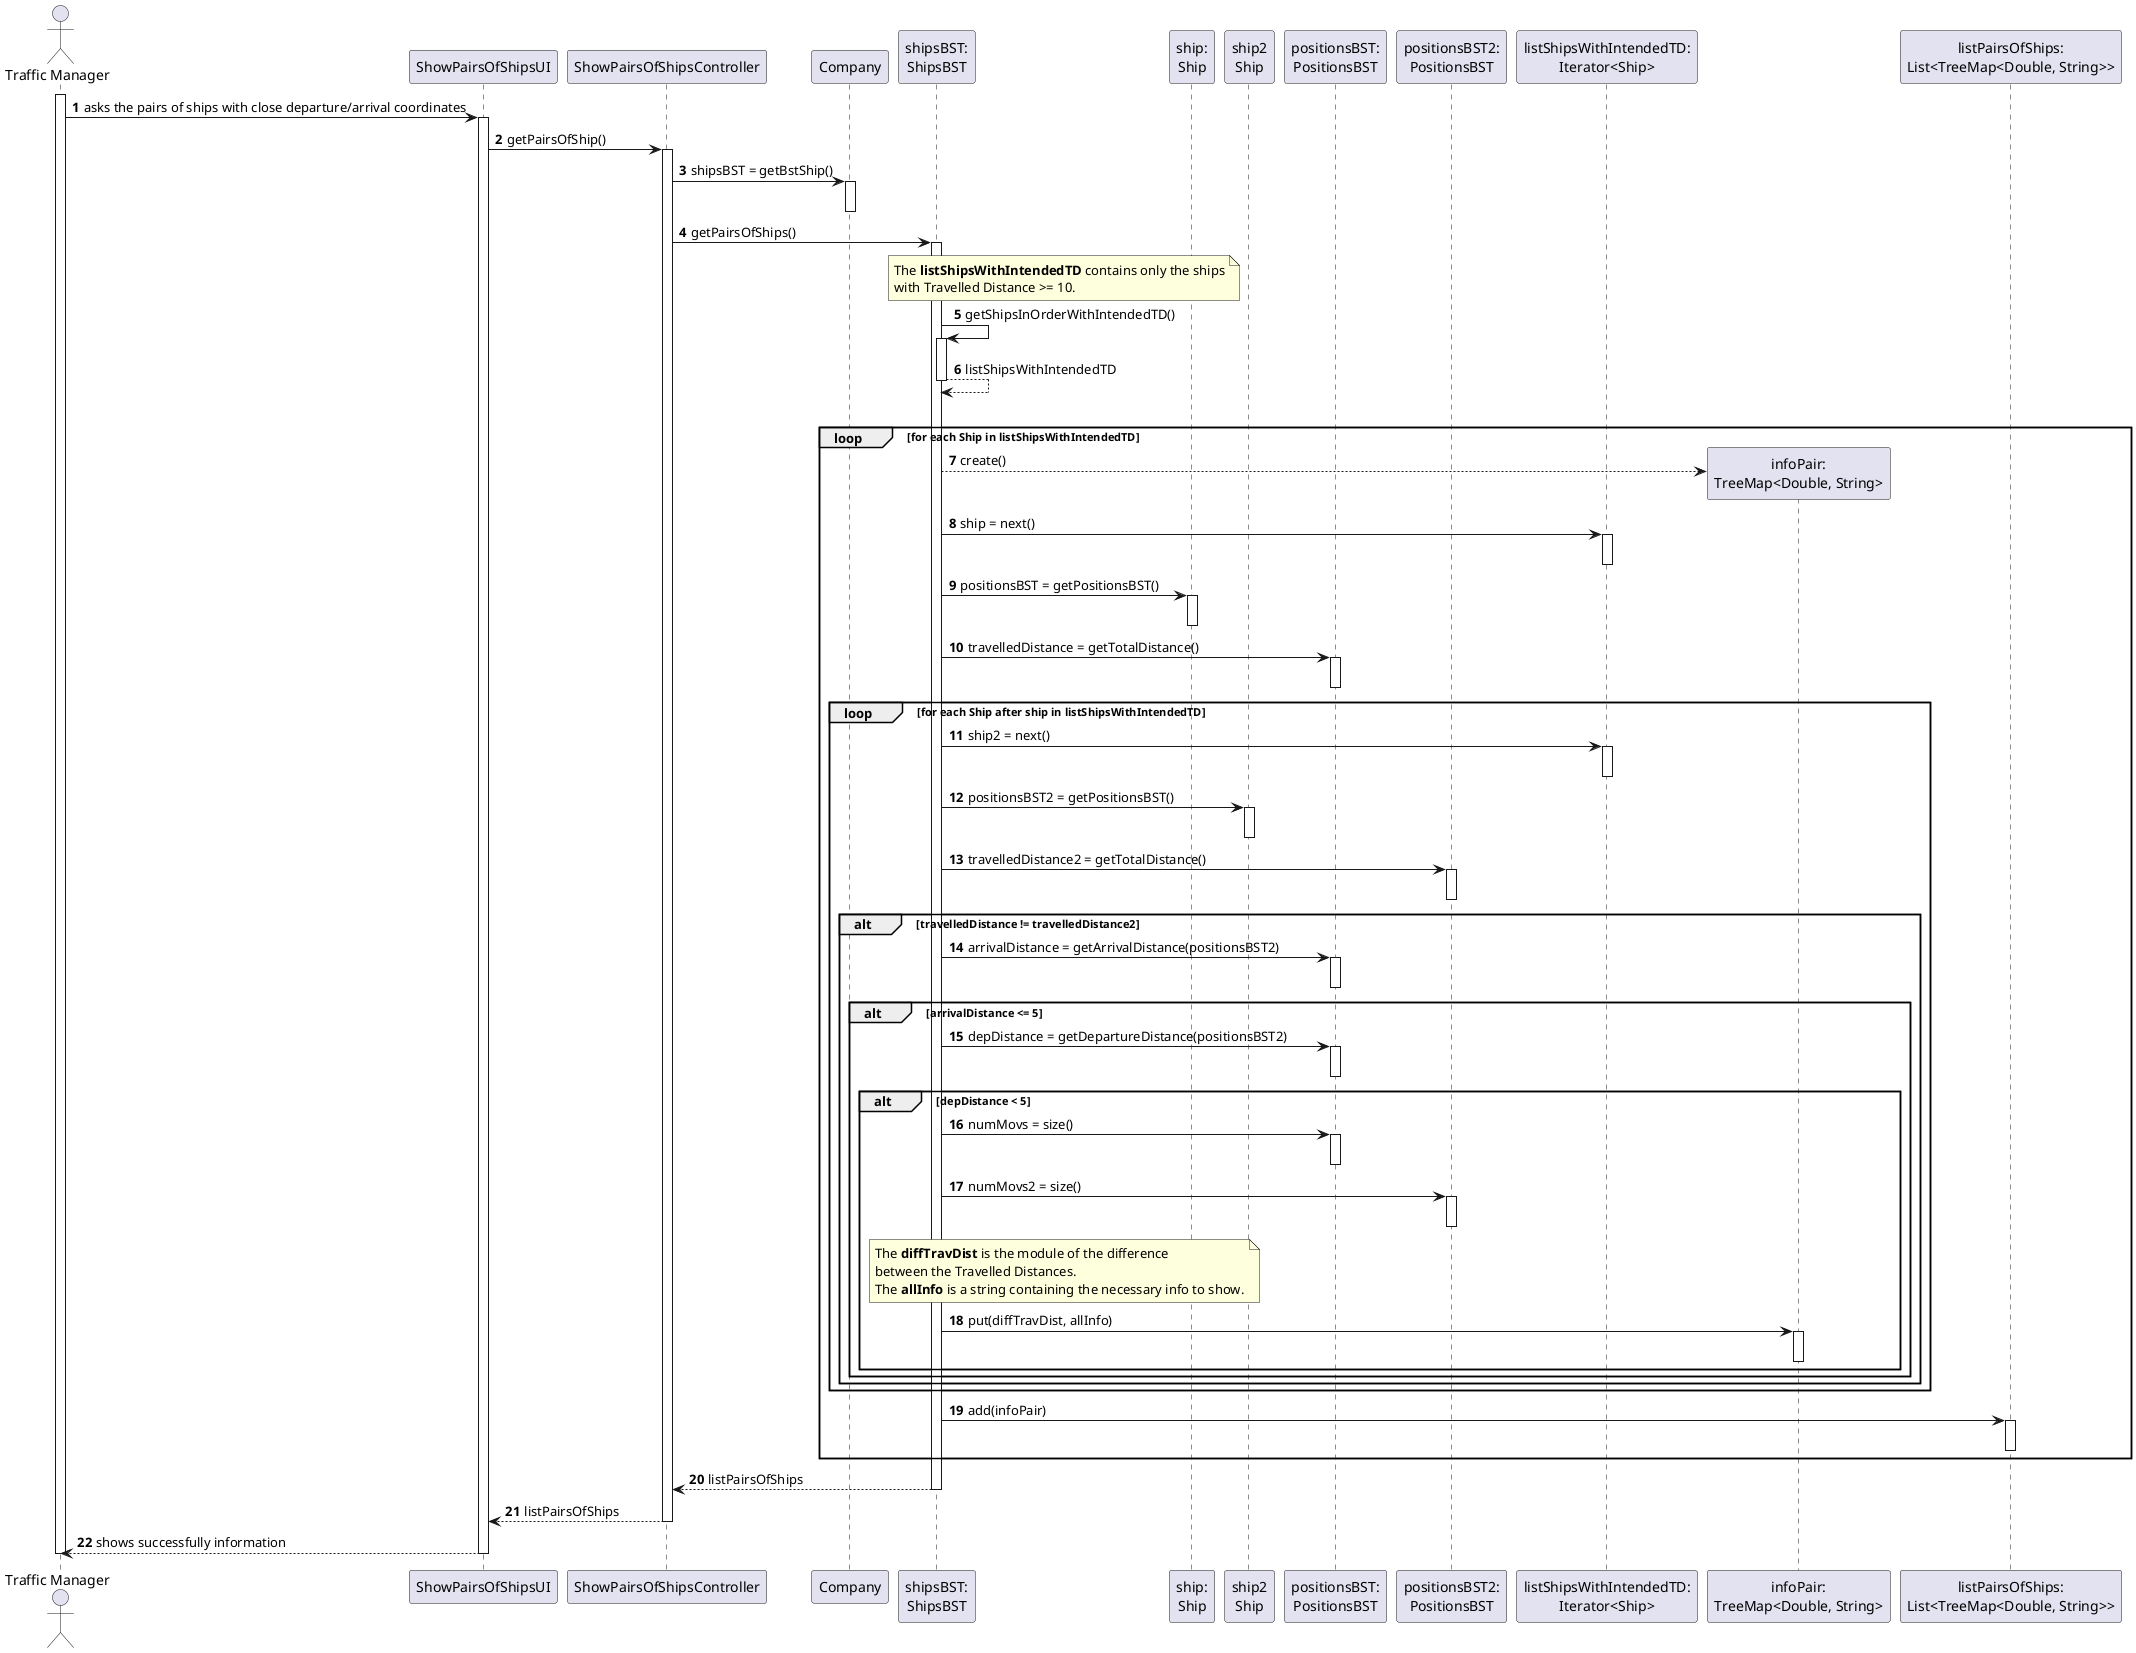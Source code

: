 @startuml


autonumber
actor "Traffic Manager" as TM

participant "ShowPairsOfShipsUI" as UI
participant "ShowPairsOfShipsController" as CTRL
participant "Company" as COMP
participant "shipsBST:\nShipsBST" as BstShip
participant "ship:\nShip" as S
participant "ship2\nShip" as S2
/'participant "ShipPosition" as SP'/
participant "positionsBST:\nPositionsBST" as BstPosition
participant "positionsBST2:\nPositionsBST" as BstPosition2
participant "listShipsWithIntendedTD:\nIterator<Ship>" as ITERATOR
participant "infoPair:\nTreeMap<Double, String>" as TREEMAP
participant "listPairsOfShips:\nList<TreeMap<Double, String>>" as LIST


activate TM
TM -> "UI" : asks the pairs of ships with close departure/arrival coordinates
activate "UI"
UI -> CTRL : getPairsOfShip()
activate CTRL
CTRL -> COMP : shipsBST = getBstShip()
activate COMP
deactivate COMP
CTRL -> BstShip : getPairsOfShips()
/'decide what kind of list'/
activate BstShip
/'BstShip -> BstShip : listOfShips = inOrder() '/
note over BstShip, S
The **listShipsWithIntendedTD** contains only the ships
with Travelled Distance >= 10.
end note
BstShip -> BstShip : getShipsInOrderWithIntendedTD()
activate BstShip
BstShip --> BstShip : listShipsWithIntendedTD
deactivate BstShip
|||
loop for each Ship in listShipsWithIntendedTD
BstShip --> TREEMAP** : create()
BstShip -> ITERATOR : ship = next()
activate ITERATOR
deactivate ITERATOR
/'BstShip -> S : travelledDistance = getTravelledDistance()
activate S
deactivate S
'/
BstShip -> S : positionsBST = getPositionsBST()
activate S
deactivate S
BstShip -> BstPosition : travelledDistance = getTotalDistance()
activate BstPosition
deactivate BstPosition
/'alteração alt em baixo: travelledDistance2 >= 10 em vez de > 10'/
/'alt travelledDistance >= 10'/
loop for each Ship after ship in listShipsWithIntendedTD
BstShip -> ITERATOR : ship2 = next()
activate ITERATOR
deactivate ITERATOR
BstShip -> S2 : positionsBST2 = getPositionsBST()
activate S2
deactivate S2
BstShip -> BstPosition2 : travelledDistance2 = getTotalDistance()
activate BstPosition2
deactivate BstPosition2
/'BstShip -> S2 : travelledDistance2 = getTravelledDistance()
activate S2
deactivate S2'/
/'alteração alt em baixo: && travelledDistance2 >= 10'/
/'alt travelledDistance != travelledDistance2 && travelledDistance2 >= 10'/
alt travelledDistance != travelledDistance2
/'BstShip -> BstPosition : arrivalLat = getArrivalLatitude()
activate BstPosition
deactivate BstPosition
BstShip -> BstPosition : arrivalLog = getArrivalLongitude()
activate BstPosition
deactivate BstPosition
BstShip -> BstPosition2 : arrivalLat2 = getArrivalLatitude()
activate BstPosition2
deactivate BstPosition2
BstShip -> BstPosition2 : arrivalLog2 = getArrivalLongitude()
activate BstPosition2
deactivate BstPosition2
BstShip -> BstPosition : arrivalDistance = distanceBetweenInKm(arrivalLat, arrivalLat2, arrivalLog, arrivalLog2)'/
BstShip -> BstPosition : arrivalDistance = getArrivalDistance(positionsBST2)
activate BstPosition
deactivate BstPosition
alt arrivalDistance <= 5
/'BstShip -> BstPosition : depLat = getDeparLatitude()
activate BstPosition
deactivate BstPosition
BstShip -> BstPosition : depLog = getDepartLongitude()
activate BstPosition
deactivate BstPosition
BstShip -> BstPosition2 : depLat2 = getDepartLatitude()
activate BstPosition2
deactivate BstPosition2
BstShip -> BstPosition2 : depLog2 = getDepartLongitude()
activate BstPosition2
deactivate BstPosition2
BstShip -> BstPosition : depDistance = distanceBetweenInKm(depLat, depLat2, depLog, depLog2)
activate BstPosition
deactivate BstPosition'/
BstShip -> BstPosition : depDistance = getDepartureDistance(positionsBST2)
activate BstPosition
deactivate BstPosition
alt depDistance < 5

BstShip -> BstPosition : numMovs = size()
activate BstPosition
deactivate BstPosition
BstShip -> BstPosition2 : numMovs2 = size()
activate BstPosition2
deactivate BstPosition2

note over BstShip, S
The **diffTravDist** is the module of the difference
between the Travelled Distances.
The **allInfo** is a string containing the necessary info to show.
end note

BstShip -> TREEMAP : put(diffTravDist, allInfo)
activate TREEMAP
deactivate TREEMAP
end
end
end
end
BstShip -> LIST : add(infoPair)
activate LIST
deactivate LIST
/'end'/
end

BstShip --> CTRL : listPairsOfShips
deactivate BstShip
CTRL --> UI : listPairsOfShips
deactivate CTRL
"UI" --> TM : shows successfully information

deactivate "UI"





deactivate TM

@enduml